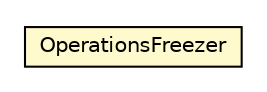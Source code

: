 #!/usr/local/bin/dot
#
# Class diagram 
# Generated by UMLGraph version R5_6-24-gf6e263 (http://www.umlgraph.org/)
#

digraph G {
	edge [fontname="Helvetica",fontsize=10,labelfontname="Helvetica",labelfontsize=10];
	node [fontname="Helvetica",fontsize=10,shape=plaintext];
	nodesep=0.25;
	ranksep=0.5;
	// com.orientechnologies.orient.core.storage.impl.local.paginated.atomicoperations.operationsfreezer.OperationsFreezer
	c7583923 [label=<<table title="com.orientechnologies.orient.core.storage.impl.local.paginated.atomicoperations.operationsfreezer.OperationsFreezer" border="0" cellborder="1" cellspacing="0" cellpadding="2" port="p" bgcolor="lemonChiffon" href="./OperationsFreezer.html">
		<tr><td><table border="0" cellspacing="0" cellpadding="1">
<tr><td align="center" balign="center"> OperationsFreezer </td></tr>
		</table></td></tr>
		</table>>, URL="./OperationsFreezer.html", fontname="Helvetica", fontcolor="black", fontsize=10.0];
}

